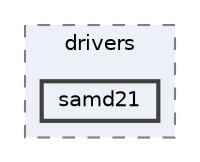digraph "nuli-avionics-flight-software/platformio_nuli_avionics_flight_software/src/drivers/samd21"
{
 // LATEX_PDF_SIZE
  bgcolor="transparent";
  edge [fontname=Helvetica,fontsize=10,labelfontname=Helvetica,labelfontsize=10];
  node [fontname=Helvetica,fontsize=10,shape=box,height=0.2,width=0.4];
  compound=true
  subgraph clusterdir_14d67dbe37ada86a49ecc78cef5fd5df {
    graph [ bgcolor="#edf0f7", pencolor="grey50", label="drivers", fontname=Helvetica,fontsize=10 style="filled,dashed", URL="dir_14d67dbe37ada86a49ecc78cef5fd5df.html",tooltip=""]
  dir_0f9205a94f38c1ea37f7988a5f7282db [label="samd21", fillcolor="#edf0f7", color="grey25", style="filled,bold", URL="dir_0f9205a94f38c1ea37f7988a5f7282db.html",tooltip=""];
  }
}
